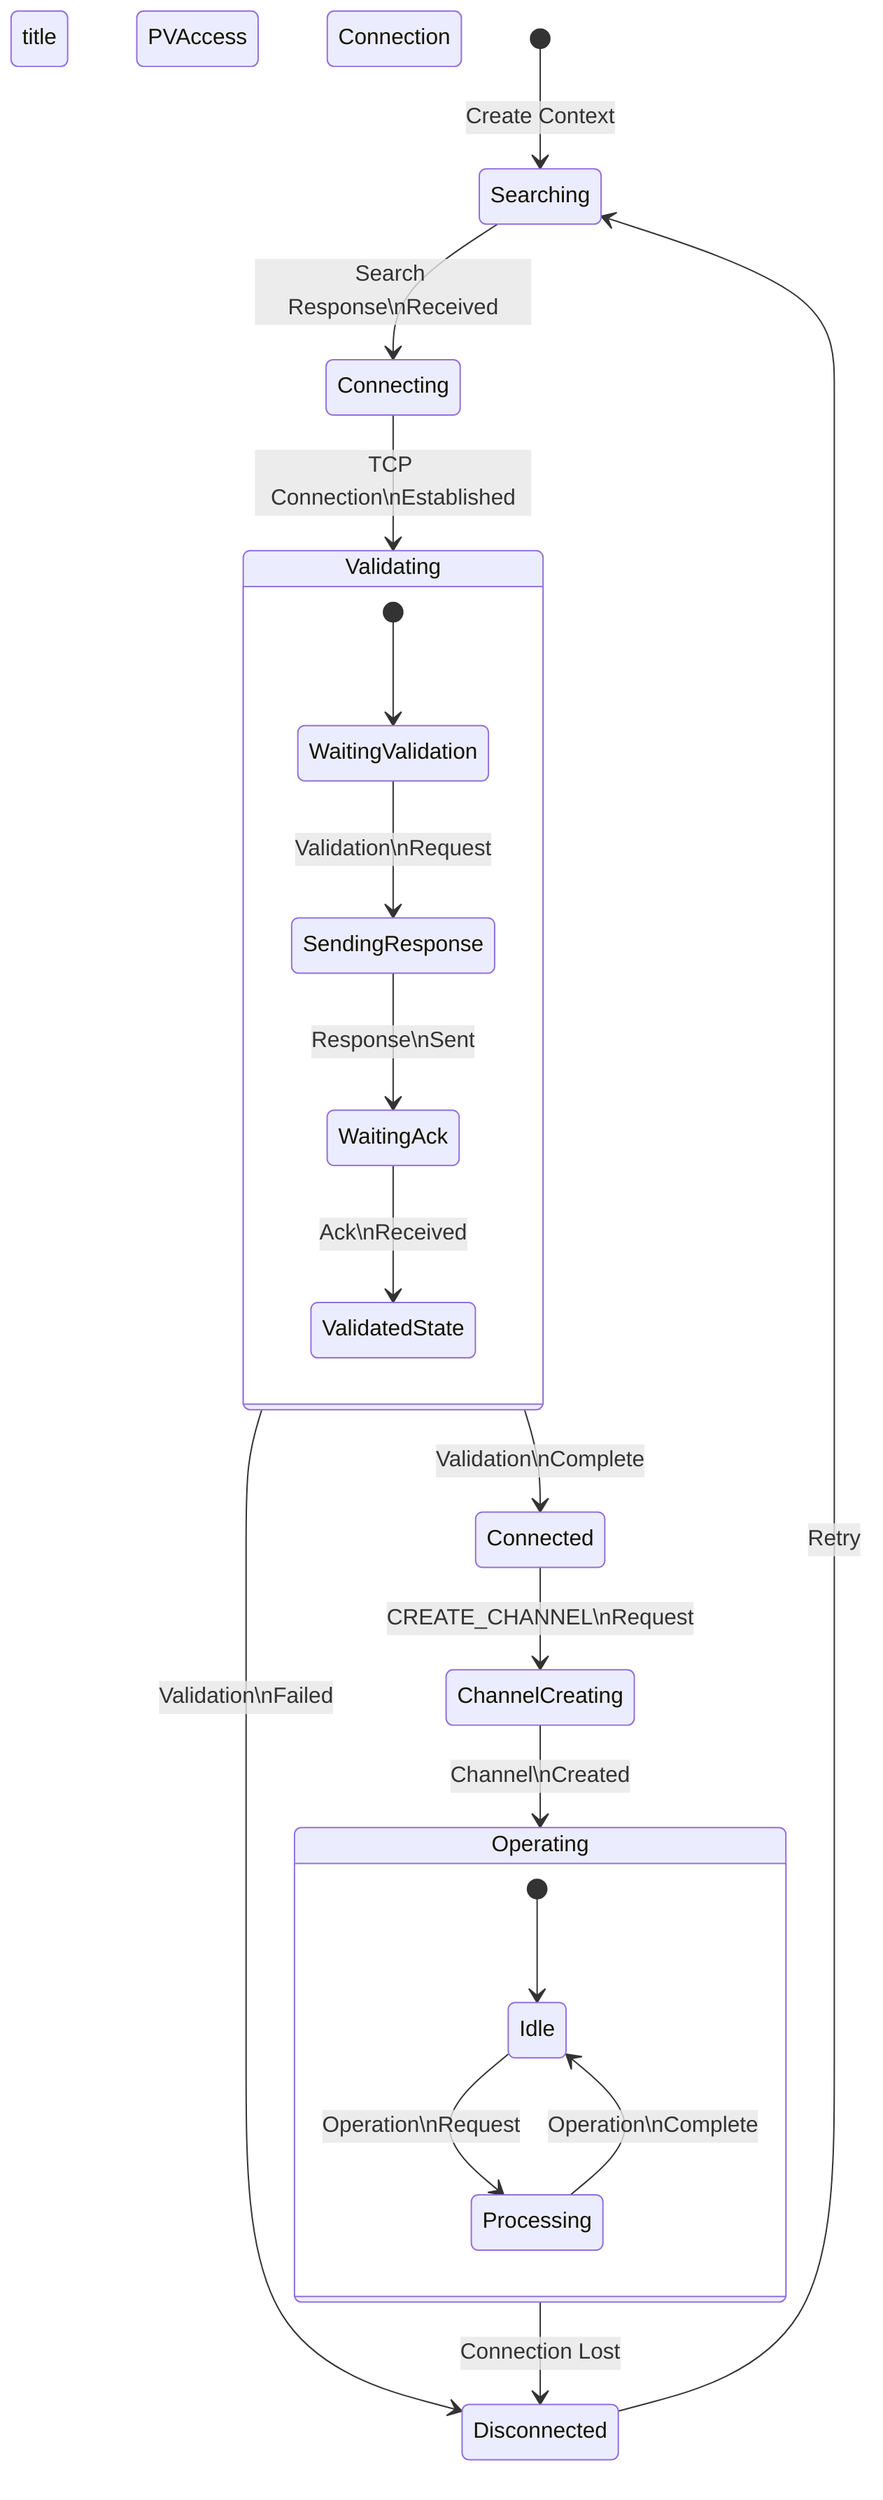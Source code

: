 stateDiagram-v2
    title PVAccess Connection State Machine

    [*] --> Searching: Create Context
    Searching --> Connecting: Search Response\nReceived
    Connecting --> Validating: TCP Connection\nEstablished
    
    Validating --> Connected: Validation\nComplete
    Validating --> Disconnected: Validation\nFailed
    
    Connected --> ChannelCreating: CREATE_CHANNEL\nRequest
    ChannelCreating --> Operating: Channel\nCreated
    
    Operating --> Disconnected: Connection Lost
    Disconnected --> Searching: Retry
    
    state Operating {
        [*] --> Idle
        Idle --> Processing: Operation\nRequest
        Processing --> Idle: Operation\nComplete
    }
    
    state Validating {
        [*] --> WaitingValidation
        WaitingValidation --> SendingResponse: Validation\nRequest
        SendingResponse --> WaitingAck: Response\nSent
        WaitingAck --> ValidatedState: Ack\nReceived
    }